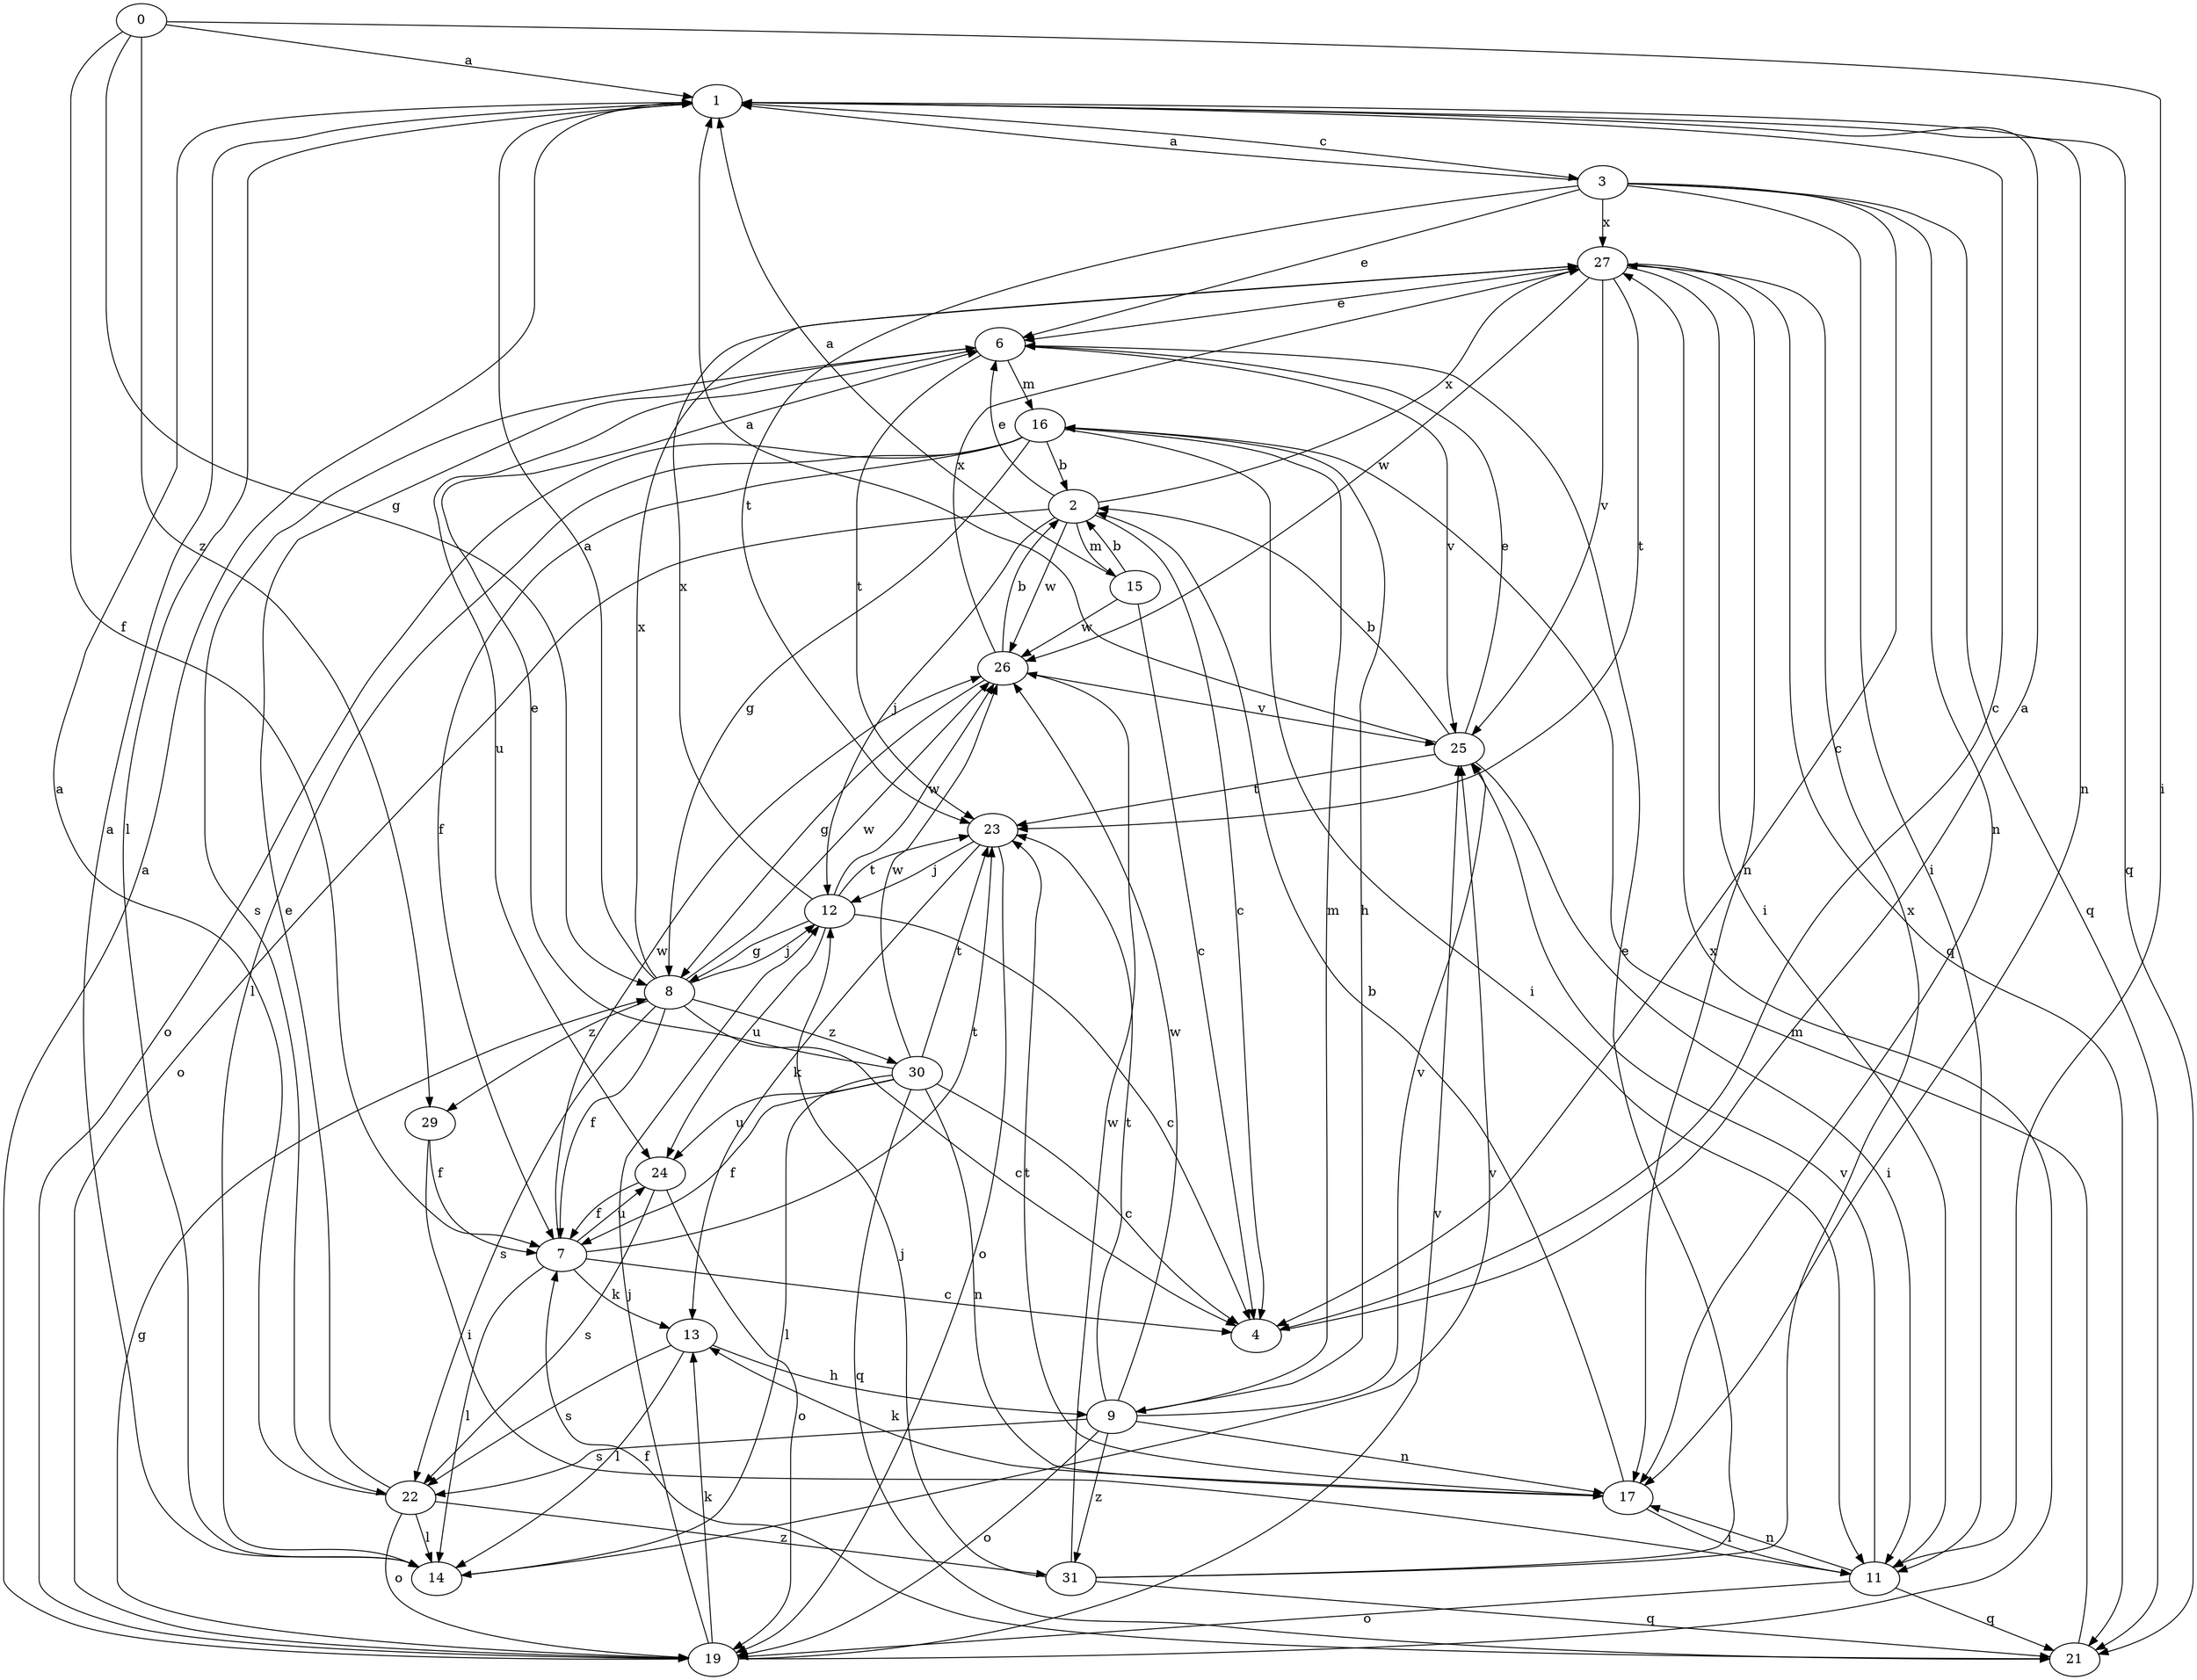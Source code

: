 strict digraph  {
1;
2;
3;
4;
6;
7;
8;
9;
11;
12;
13;
14;
15;
16;
17;
19;
21;
22;
23;
24;
25;
0;
26;
27;
29;
30;
31;
1 -> 3  [label=c];
1 -> 4  [label=c];
1 -> 14  [label=l];
1 -> 17  [label=n];
1 -> 21  [label=q];
2 -> 4  [label=c];
2 -> 6  [label=e];
2 -> 12  [label=j];
2 -> 15  [label=m];
2 -> 19  [label=o];
2 -> 26  [label=w];
2 -> 27  [label=x];
3 -> 1  [label=a];
3 -> 4  [label=c];
3 -> 6  [label=e];
3 -> 11  [label=i];
3 -> 17  [label=n];
3 -> 21  [label=q];
3 -> 23  [label=t];
3 -> 27  [label=x];
4 -> 1  [label=a];
6 -> 16  [label=m];
6 -> 22  [label=s];
6 -> 23  [label=t];
6 -> 24  [label=u];
6 -> 25  [label=v];
7 -> 4  [label=c];
7 -> 13  [label=k];
7 -> 14  [label=l];
7 -> 23  [label=t];
7 -> 24  [label=u];
7 -> 26  [label=w];
8 -> 1  [label=a];
8 -> 4  [label=c];
8 -> 7  [label=f];
8 -> 12  [label=j];
8 -> 22  [label=s];
8 -> 26  [label=w];
8 -> 27  [label=x];
8 -> 29  [label=z];
8 -> 30  [label=z];
9 -> 16  [label=m];
9 -> 17  [label=n];
9 -> 19  [label=o];
9 -> 22  [label=s];
9 -> 23  [label=t];
9 -> 25  [label=v];
9 -> 26  [label=w];
9 -> 31  [label=z];
11 -> 17  [label=n];
11 -> 19  [label=o];
11 -> 21  [label=q];
11 -> 25  [label=v];
12 -> 4  [label=c];
12 -> 8  [label=g];
12 -> 23  [label=t];
12 -> 24  [label=u];
12 -> 26  [label=w];
12 -> 27  [label=x];
13 -> 9  [label=h];
13 -> 14  [label=l];
13 -> 22  [label=s];
14 -> 1  [label=a];
14 -> 25  [label=v];
15 -> 1  [label=a];
15 -> 2  [label=b];
15 -> 4  [label=c];
15 -> 26  [label=w];
16 -> 2  [label=b];
16 -> 7  [label=f];
16 -> 8  [label=g];
16 -> 9  [label=h];
16 -> 11  [label=i];
16 -> 14  [label=l];
16 -> 19  [label=o];
17 -> 2  [label=b];
17 -> 11  [label=i];
17 -> 13  [label=k];
17 -> 23  [label=t];
19 -> 1  [label=a];
19 -> 8  [label=g];
19 -> 12  [label=j];
19 -> 13  [label=k];
19 -> 25  [label=v];
19 -> 27  [label=x];
21 -> 7  [label=f];
21 -> 16  [label=m];
22 -> 1  [label=a];
22 -> 6  [label=e];
22 -> 14  [label=l];
22 -> 19  [label=o];
22 -> 31  [label=z];
23 -> 12  [label=j];
23 -> 13  [label=k];
23 -> 19  [label=o];
24 -> 7  [label=f];
24 -> 19  [label=o];
24 -> 22  [label=s];
25 -> 1  [label=a];
25 -> 2  [label=b];
25 -> 6  [label=e];
25 -> 11  [label=i];
25 -> 23  [label=t];
0 -> 1  [label=a];
0 -> 7  [label=f];
0 -> 8  [label=g];
0 -> 11  [label=i];
0 -> 29  [label=z];
26 -> 2  [label=b];
26 -> 8  [label=g];
26 -> 25  [label=v];
26 -> 27  [label=x];
27 -> 6  [label=e];
27 -> 11  [label=i];
27 -> 17  [label=n];
27 -> 21  [label=q];
27 -> 23  [label=t];
27 -> 25  [label=v];
27 -> 26  [label=w];
29 -> 7  [label=f];
29 -> 11  [label=i];
30 -> 4  [label=c];
30 -> 6  [label=e];
30 -> 7  [label=f];
30 -> 14  [label=l];
30 -> 17  [label=n];
30 -> 21  [label=q];
30 -> 23  [label=t];
30 -> 24  [label=u];
30 -> 26  [label=w];
31 -> 6  [label=e];
31 -> 12  [label=j];
31 -> 21  [label=q];
31 -> 26  [label=w];
31 -> 27  [label=x];
}
